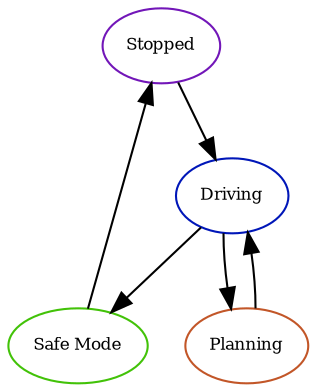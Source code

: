 digraph G {

overlap=false;

stopped->driving;
driving->safemode;
driving->planning;
planning->driving;
safemode->stopped;

stopped [color="#7216B8" fontsize=8 label = <Stopped>];
driving [color="#0016B8" fontsize=8 label = <Driving>];
safemode [color="#42C208" fontsize=8 label = <Safe Mode>];
planning [color="#C25628" fontsize=8 label = <Planning>];
}
